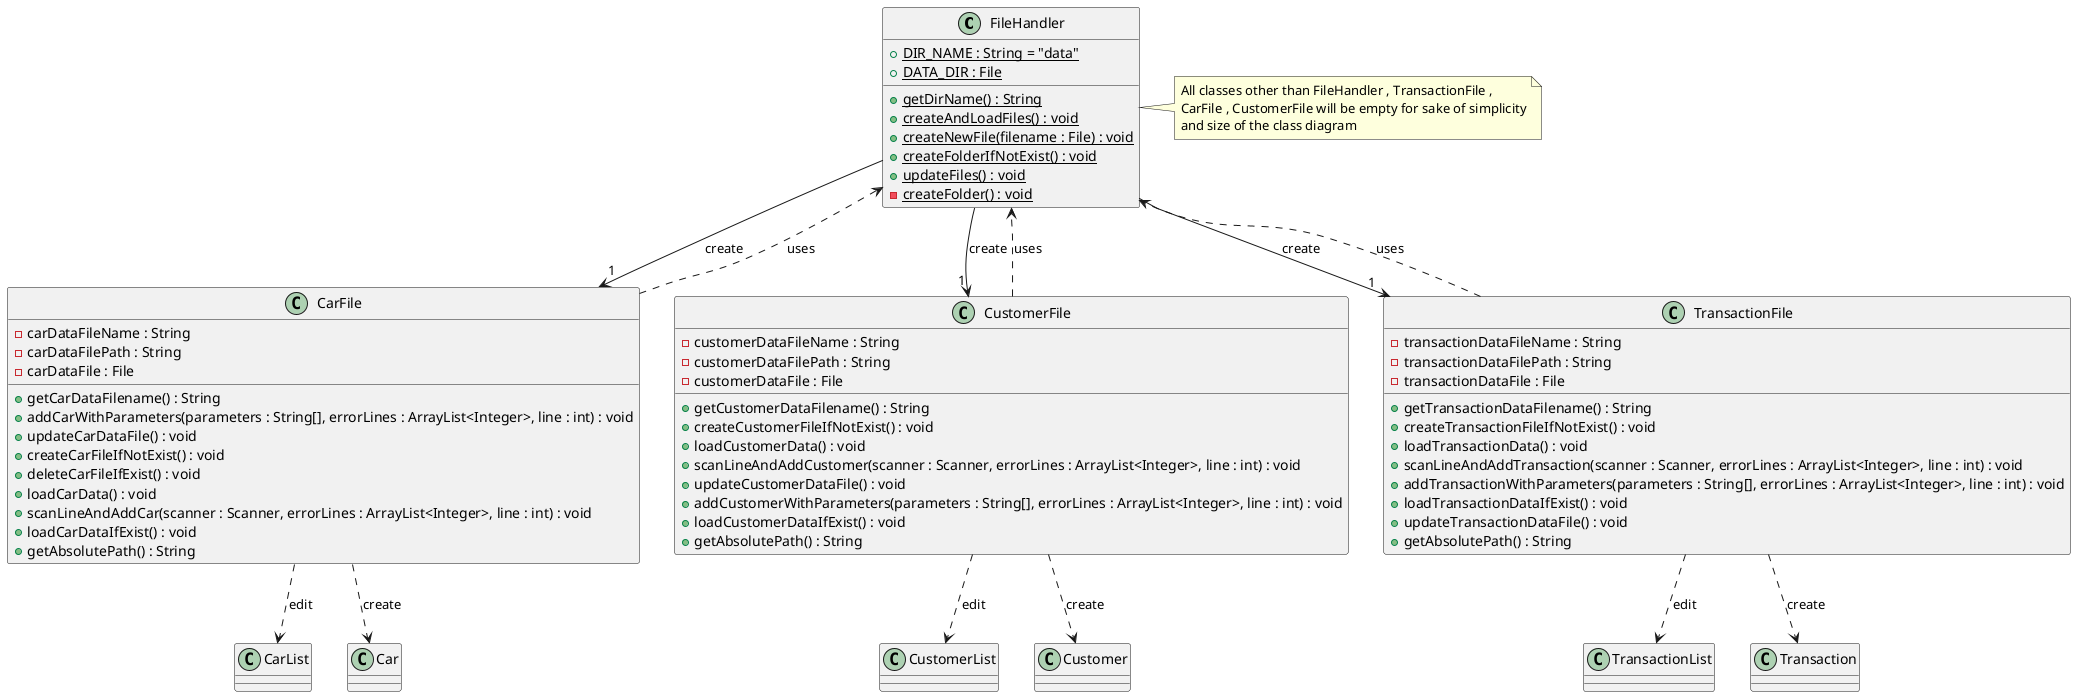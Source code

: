 @startuml
'https://plantuml.com/class-diagram

class FileHandler {
    {field}{static} +DIR_NAME : String = "data"
    {field}{static} +DATA_DIR : File
    {method}{static} +getDirName() : String
    {method}{static} +createAndLoadFiles() : void
    {method}{static} +createNewFile(filename : File) : void
    {method}{static} +createFolderIfNotExist() : void
    {method}{static} +updateFiles() : void
    {method}{static} -createFolder() : void
}

class CarFile {
    {field}  -carDataFileName : String
    {field}  -carDataFilePath : String
    {field}  -carDataFile : File
    {method} +getCarDataFilename() : String
    {method} +addCarWithParameters(parameters : String[], errorLines : ArrayList<Integer>, line : int) : void
    {method} +updateCarDataFile() : void
    {method} +createCarFileIfNotExist() : void
    {method} +deleteCarFileIfExist() : void
    {method} +loadCarData() : void
    {method} +scanLineAndAddCar(scanner : Scanner, errorLines : ArrayList<Integer>, line : int) : void
    {method} +loadCarDataIfExist() : void
    {method} +getAbsolutePath() : String
}

class CustomerFile {
    {field}  -customerDataFileName : String
    {field}  -customerDataFilePath : String
    {field}  -customerDataFile : File
    {method} +getCustomerDataFilename() : String
    {method} +createCustomerFileIfNotExist() : void
    {method} +loadCustomerData() : void
    {method} +scanLineAndAddCustomer(scanner : Scanner, errorLines : ArrayList<Integer>, line : int) : void
    {method} +updateCustomerDataFile() : void
    {method} +addCustomerWithParameters(parameters : String[], errorLines : ArrayList<Integer>, line : int) : void
    {method} +loadCustomerDataIfExist() : void
    {method} +getAbsolutePath() : String
}

class TransactionFile {
    {field}  -transactionDataFileName : String
    {field}  -transactionDataFilePath : String
    {field}  -transactionDataFile : File
    {method} +getTransactionDataFilename() : String
    {method} +createTransactionFileIfNotExist() : void
    {method} +loadTransactionData() : void
    {method} +scanLineAndAddTransaction(scanner : Scanner, errorLines : ArrayList<Integer>, line : int) : void
    {method} +addTransactionWithParameters(parameters : String[], errorLines : ArrayList<Integer>, line : int) : void
    {method} +loadTransactionDataIfExist() : void
    {method} +updateTransactionDataFile() : void
    {method} +getAbsolutePath() : String
}

FileHandler --> "1" CarFile : "create"
FileHandler --> "1" CustomerFile : "create"
FileHandler --> "1" TransactionFile : "create"

CarFile ..> CarList : "edit"
CarFile ..> Car : "create"
CarFile ..> FileHandler : "uses"

CustomerFile ..> CustomerList : "edit"
CustomerFile ..> FileHandler : "uses"
CustomerFile ..> Customer : "create"

TransactionFile ..> TransactionList : "edit"
TransactionFile ..> Transaction : "create"
TransactionFile ..> FileHandler : "uses"

note right of FileHandler
    All classes other than FileHandler , TransactionFile ,
    CarFile , CustomerFile will be empty for sake of simplicity
    and size of the class diagram
end note
@enduml